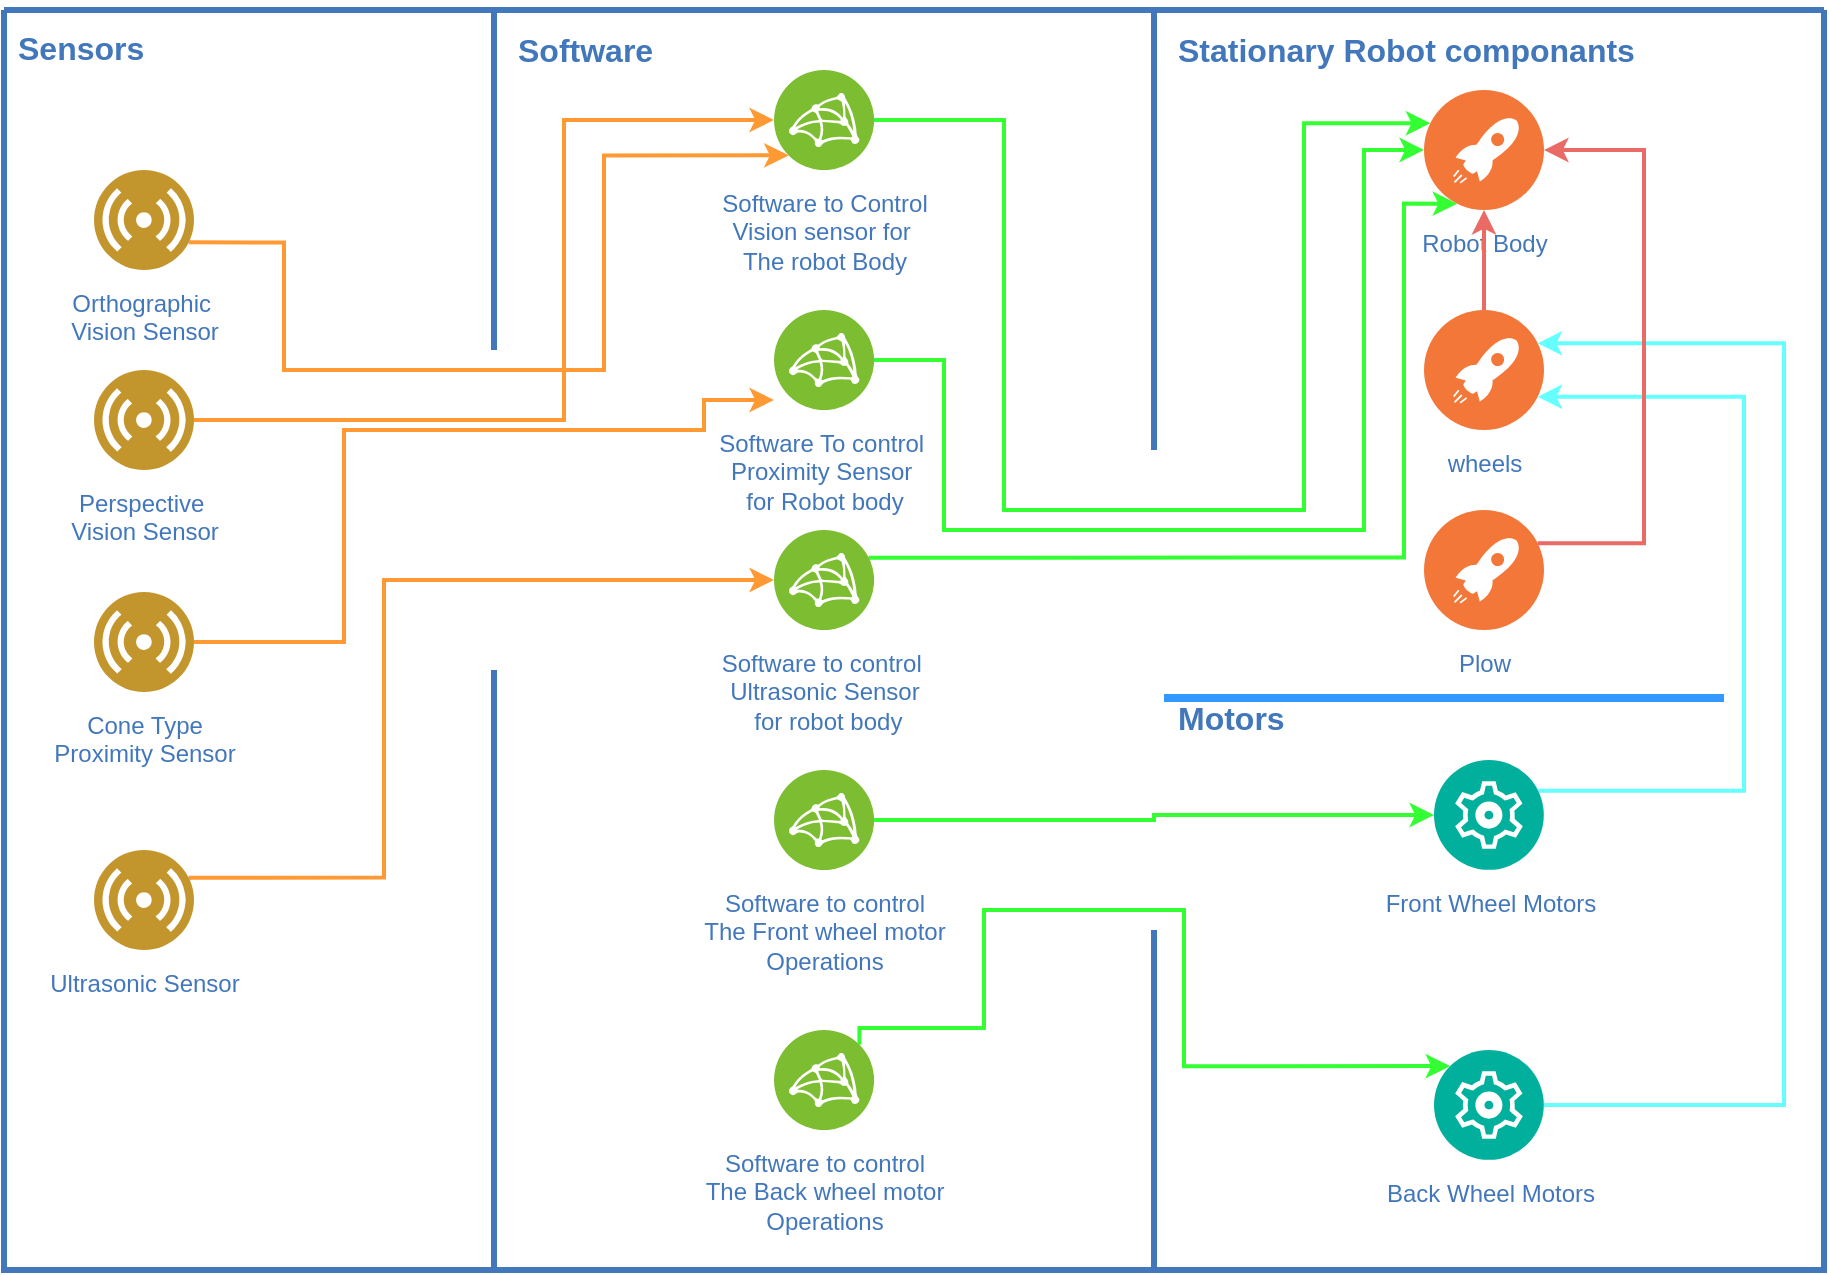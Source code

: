 <mxfile version="16.6.4" type="device"><diagram id="2f404044-711c-603c-8f00-f6bb4c023d3c" name="Page-1"><mxGraphModel dx="1422" dy="762" grid="1" gridSize="10" guides="1" tooltips="1" connect="1" arrows="1" fold="1" page="1" pageScale="1" pageWidth="1169" pageHeight="827" background="none" math="0" shadow="0"><root><mxCell id="0"/><mxCell id="1" parent="0"/><mxCell id="21" value="" style="swimlane;shadow=0;strokeColor=#4277BB;fillColor=#ffffff;fontColor=none;align=right;startSize=0;collapsible=0;noLabel=1;strokeWidth=3;" parent="1" vertex="1"><mxGeometry x="60" y="50" width="910" height="630" as="geometry"/></mxCell><mxCell id="22" value="&lt;p style=&quot;line-height: 1.4&quot;&gt;&lt;span style=&quot;font-size: 16px&quot;&gt;Sensors&lt;/span&gt;&lt;/p&gt;" style="text;html=1;align=left;verticalAlign=middle;fontColor=#4277BB;shadow=0;dashed=0;strokeColor=none;fillColor=none;labelBackgroundColor=none;fontStyle=1;fontSize=14;spacingLeft=5;" parent="21" vertex="1"><mxGeometry y="10" width="150" height="20" as="geometry"/></mxCell><mxCell id="43" value="" style="line;strokeWidth=3;direction=south;html=1;shadow=0;labelBackgroundColor=none;fillColor=none;gradientColor=none;fontSize=12;fontColor=#4277BB;align=right;strokeColor=#4277BB;" parent="21" vertex="1"><mxGeometry x="240" width="10" height="170" as="geometry"/></mxCell><mxCell id="44" value="" style="line;strokeWidth=3;direction=south;html=1;shadow=0;labelBackgroundColor=none;fillColor=none;gradientColor=none;fontSize=12;fontColor=#4277BB;align=right;strokeColor=#4277BB;" parent="21" vertex="1"><mxGeometry x="240" y="330" width="10" height="300" as="geometry"/></mxCell><mxCell id="48" value="&lt;span style=&quot;font-size: 16px&quot;&gt;Stationary Robot componants&lt;/span&gt;" style="text;html=1;align=left;verticalAlign=middle;fontColor=#4277BB;shadow=0;dashed=0;strokeColor=none;fillColor=none;labelBackgroundColor=none;fontStyle=1;fontSize=14;spacingLeft=5;" parent="21" vertex="1"><mxGeometry x="580" y="10" width="245" height="20" as="geometry"/></mxCell><mxCell id="49" value="&lt;p style=&quot;line-height: 1.2&quot;&gt;&lt;font style=&quot;font-size: 16px&quot;&gt;Software&lt;/font&gt;&lt;/p&gt;" style="text;html=1;align=left;verticalAlign=middle;fontColor=#4277BB;shadow=0;dashed=0;strokeColor=none;fillColor=none;labelBackgroundColor=none;fontStyle=1;fontSize=14;spacingLeft=5;" parent="21" vertex="1"><mxGeometry x="250" y="10" width="185" height="20" as="geometry"/></mxCell><mxCell id="1lkIQqi2-zF7KTs928PN-101" style="edgeStyle=orthogonalEdgeStyle;rounded=0;orthogonalLoop=1;jettySize=auto;html=1;exitX=1;exitY=0.75;exitDx=0;exitDy=0;entryX=0;entryY=1;entryDx=0;entryDy=0;fontSize=16;strokeColor=#FF9933;strokeWidth=2;" edge="1" parent="21" source="1lkIQqi2-zF7KTs928PN-66" target="1lkIQqi2-zF7KTs928PN-98"><mxGeometry relative="1" as="geometry"><Array as="points"><mxPoint x="140" y="116"/><mxPoint x="140" y="180"/><mxPoint x="300" y="180"/><mxPoint x="300" y="73"/></Array></mxGeometry></mxCell><mxCell id="1lkIQqi2-zF7KTs928PN-66" value="Orthographic&amp;nbsp;&lt;br&gt;Vision Sensor" style="aspect=fixed;perimeter=ellipsePerimeter;html=1;align=center;shadow=0;dashed=0;fontColor=#4277BB;labelBackgroundColor=#ffffff;fontSize=12;spacingTop=3;image;image=img/lib/ibm/users/sensor.svg;" vertex="1" parent="21"><mxGeometry x="45" y="80" width="50" height="50" as="geometry"/></mxCell><mxCell id="1lkIQqi2-zF7KTs928PN-100" style="edgeStyle=orthogonalEdgeStyle;rounded=0;orthogonalLoop=1;jettySize=auto;html=1;exitX=1;exitY=0.5;exitDx=0;exitDy=0;entryX=0;entryY=0.5;entryDx=0;entryDy=0;fontSize=16;strokeColor=#FF9933;strokeWidth=2;" edge="1" parent="21" source="1lkIQqi2-zF7KTs928PN-67" target="1lkIQqi2-zF7KTs928PN-98"><mxGeometry relative="1" as="geometry"><Array as="points"><mxPoint x="280" y="205"/><mxPoint x="280" y="55"/></Array></mxGeometry></mxCell><mxCell id="1lkIQqi2-zF7KTs928PN-67" value="Perspective&amp;nbsp;&lt;br&gt;Vision Sensor" style="aspect=fixed;perimeter=ellipsePerimeter;html=1;align=center;shadow=0;dashed=0;fontColor=#4277BB;labelBackgroundColor=#ffffff;fontSize=12;spacingTop=3;image;image=img/lib/ibm/users/sensor.svg;" vertex="1" parent="21"><mxGeometry x="45" y="180" width="50" height="50" as="geometry"/></mxCell><mxCell id="1lkIQqi2-zF7KTs928PN-102" style="edgeStyle=orthogonalEdgeStyle;rounded=0;orthogonalLoop=1;jettySize=auto;html=1;exitX=1;exitY=0.25;exitDx=0;exitDy=0;entryX=0;entryY=0.5;entryDx=0;entryDy=0;fontSize=16;strokeColor=#FF9933;strokeWidth=2;" edge="1" parent="21" source="1lkIQqi2-zF7KTs928PN-69" target="1lkIQqi2-zF7KTs928PN-96"><mxGeometry relative="1" as="geometry"><Array as="points"><mxPoint x="190" y="434"/><mxPoint x="190" y="285"/></Array></mxGeometry></mxCell><mxCell id="1lkIQqi2-zF7KTs928PN-69" value="Ultrasonic Sensor" style="aspect=fixed;perimeter=ellipsePerimeter;html=1;align=center;shadow=0;dashed=0;fontColor=#4277BB;labelBackgroundColor=#ffffff;fontSize=12;spacingTop=3;image;image=img/lib/ibm/users/sensor.svg;" vertex="1" parent="21"><mxGeometry x="45" y="420" width="50" height="50" as="geometry"/></mxCell><mxCell id="1lkIQqi2-zF7KTs928PN-99" style="edgeStyle=orthogonalEdgeStyle;rounded=0;orthogonalLoop=1;jettySize=auto;html=1;exitX=1;exitY=0.5;exitDx=0;exitDy=0;entryX=0;entryY=0.9;entryDx=0;entryDy=0;fontSize=16;strokeColor=#FF9933;strokeWidth=2;entryPerimeter=0;" edge="1" parent="21" source="1lkIQqi2-zF7KTs928PN-70" target="1lkIQqi2-zF7KTs928PN-97"><mxGeometry relative="1" as="geometry"><Array as="points"><mxPoint x="170" y="316"/><mxPoint x="170" y="210"/><mxPoint x="350" y="210"/><mxPoint x="350" y="195"/></Array></mxGeometry></mxCell><mxCell id="1lkIQqi2-zF7KTs928PN-70" value="Cone Type&lt;br&gt;Proximity Sensor" style="aspect=fixed;perimeter=ellipsePerimeter;html=1;align=center;shadow=0;dashed=0;fontColor=#4277BB;labelBackgroundColor=#ffffff;fontSize=12;spacingTop=3;image;image=img/lib/ibm/users/sensor.svg;" vertex="1" parent="21"><mxGeometry x="45" y="291" width="50" height="50" as="geometry"/></mxCell><mxCell id="1lkIQqi2-zF7KTs928PN-71" value="" style="line;strokeWidth=3;direction=south;html=1;shadow=0;labelBackgroundColor=none;fillColor=none;gradientColor=none;fontSize=12;fontColor=#4277BB;align=right;strokeColor=#4277BB;" vertex="1" parent="21"><mxGeometry x="570" width="10" height="220" as="geometry"/></mxCell><mxCell id="1lkIQqi2-zF7KTs928PN-72" value="" style="line;strokeWidth=3;direction=south;html=1;shadow=0;labelBackgroundColor=none;fillColor=none;gradientColor=none;fontSize=12;fontColor=#4277BB;align=right;strokeColor=#4277BB;" vertex="1" parent="21"><mxGeometry x="570" y="460" width="10" height="170" as="geometry"/></mxCell><mxCell id="1lkIQqi2-zF7KTs928PN-74" value="&lt;span style=&quot;font-size: 16px&quot;&gt;Motors&lt;/span&gt;" style="text;html=1;align=left;verticalAlign=middle;fontColor=#4277BB;shadow=0;dashed=0;strokeColor=none;fillColor=none;labelBackgroundColor=none;fontStyle=1;fontSize=14;spacingLeft=5;" vertex="1" parent="21"><mxGeometry x="580" y="344" width="80" height="20" as="geometry"/></mxCell><mxCell id="1lkIQqi2-zF7KTs928PN-108" style="edgeStyle=orthogonalEdgeStyle;rounded=0;orthogonalLoop=1;jettySize=auto;html=1;exitX=1;exitY=0.5;exitDx=0;exitDy=0;entryX=1;entryY=0.25;entryDx=0;entryDy=0;fontSize=16;strokeColor=#66FFFF;strokeWidth=2;" edge="1" parent="21" source="1lkIQqi2-zF7KTs928PN-75" target="1lkIQqi2-zF7KTs928PN-91"><mxGeometry relative="1" as="geometry"><Array as="points"><mxPoint x="890" y="548"/><mxPoint x="890" y="167"/></Array></mxGeometry></mxCell><mxCell id="1lkIQqi2-zF7KTs928PN-75" value="Back Wheel Motors" style="aspect=fixed;perimeter=ellipsePerimeter;html=1;align=center;shadow=0;dashed=0;fontColor=#4277BB;labelBackgroundColor=#ffffff;fontSize=12;spacingTop=3;image;image=img/lib/ibm/management/management.svg;" vertex="1" parent="21"><mxGeometry x="715" y="520" width="55" height="55" as="geometry"/></mxCell><mxCell id="1lkIQqi2-zF7KTs928PN-107" style="edgeStyle=orthogonalEdgeStyle;rounded=0;orthogonalLoop=1;jettySize=auto;html=1;exitX=1;exitY=0.25;exitDx=0;exitDy=0;entryX=1;entryY=0.75;entryDx=0;entryDy=0;fontSize=16;strokeColor=#66FFFF;strokeWidth=2;" edge="1" parent="21" source="1lkIQqi2-zF7KTs928PN-80" target="1lkIQqi2-zF7KTs928PN-91"><mxGeometry relative="1" as="geometry"><Array as="points"><mxPoint x="870" y="391"/><mxPoint x="870" y="193"/></Array></mxGeometry></mxCell><mxCell id="1lkIQqi2-zF7KTs928PN-80" value="Front Wheel Motors" style="aspect=fixed;perimeter=ellipsePerimeter;html=1;align=center;shadow=0;dashed=0;fontColor=#4277BB;labelBackgroundColor=#ffffff;fontSize=12;spacingTop=3;image;image=img/lib/ibm/management/management.svg;" vertex="1" parent="21"><mxGeometry x="715" y="375" width="55" height="55" as="geometry"/></mxCell><mxCell id="1lkIQqi2-zF7KTs928PN-85" value="Robot Body" style="aspect=fixed;perimeter=ellipsePerimeter;html=1;align=center;shadow=0;dashed=0;fontColor=#4277BB;labelBackgroundColor=#ffffff;fontSize=12;spacingTop=3;image;image=img/lib/ibm/devops/continuous_deploy.svg;" vertex="1" parent="21"><mxGeometry x="710" y="40" width="60" height="60" as="geometry"/></mxCell><mxCell id="1lkIQqi2-zF7KTs928PN-113" style="edgeStyle=orthogonalEdgeStyle;rounded=0;orthogonalLoop=1;jettySize=auto;html=1;exitX=1;exitY=0.25;exitDx=0;exitDy=0;entryX=1;entryY=0.5;entryDx=0;entryDy=0;fontSize=16;strokeColor=#EA6B66;strokeWidth=2;" edge="1" parent="21" source="1lkIQqi2-zF7KTs928PN-86" target="1lkIQqi2-zF7KTs928PN-85"><mxGeometry relative="1" as="geometry"><Array as="points"><mxPoint x="820" y="267"/><mxPoint x="820" y="70"/></Array></mxGeometry></mxCell><mxCell id="1lkIQqi2-zF7KTs928PN-86" value="Plow" style="aspect=fixed;perimeter=ellipsePerimeter;html=1;align=center;shadow=0;dashed=0;fontColor=#4277BB;labelBackgroundColor=#ffffff;fontSize=12;spacingTop=3;image;image=img/lib/ibm/devops/continuous_deploy.svg;" vertex="1" parent="21"><mxGeometry x="710" y="250" width="60" height="60" as="geometry"/></mxCell><mxCell id="1lkIQqi2-zF7KTs928PN-112" style="edgeStyle=orthogonalEdgeStyle;rounded=0;orthogonalLoop=1;jettySize=auto;html=1;exitX=0.5;exitY=0;exitDx=0;exitDy=0;entryX=0.5;entryY=1;entryDx=0;entryDy=0;fontSize=16;strokeColor=#EA6B66;strokeWidth=2;" edge="1" parent="21" source="1lkIQqi2-zF7KTs928PN-91" target="1lkIQqi2-zF7KTs928PN-85"><mxGeometry relative="1" as="geometry"/></mxCell><mxCell id="1lkIQqi2-zF7KTs928PN-91" value="wheels" style="aspect=fixed;perimeter=ellipsePerimeter;html=1;align=center;shadow=0;dashed=0;fontColor=#4277BB;labelBackgroundColor=#ffffff;fontSize=12;spacingTop=3;image;image=img/lib/ibm/devops/continuous_deploy.svg;" vertex="1" parent="21"><mxGeometry x="710" y="150" width="60" height="60" as="geometry"/></mxCell><mxCell id="1lkIQqi2-zF7KTs928PN-93" value="" style="html=1;labelBackgroundColor=#ffffff;jettySize=auto;orthogonalLoop=1;strokeWidth=4;fontSize=14;endArrow=none;endFill=0;rounded=0;strokeColor=#3399FF;" edge="1" parent="21"><mxGeometry width="60" height="60" relative="1" as="geometry"><mxPoint x="630" y="344" as="sourcePoint"/><mxPoint x="860" y="344" as="targetPoint"/><Array as="points"><mxPoint x="580" y="344"/><mxPoint x="860" y="344"/></Array></mxGeometry></mxCell><mxCell id="1lkIQqi2-zF7KTs928PN-105" style="edgeStyle=orthogonalEdgeStyle;rounded=0;orthogonalLoop=1;jettySize=auto;html=1;exitX=1;exitY=0;exitDx=0;exitDy=0;entryX=0;entryY=0;entryDx=0;entryDy=0;fontSize=16;strokeColor=#33FF33;strokeWidth=2;" edge="1" parent="21" source="1lkIQqi2-zF7KTs928PN-94" target="1lkIQqi2-zF7KTs928PN-75"><mxGeometry relative="1" as="geometry"><Array as="points"><mxPoint x="490" y="509"/><mxPoint x="490" y="450"/><mxPoint x="590" y="450"/><mxPoint x="590" y="528"/></Array></mxGeometry></mxCell><mxCell id="1lkIQqi2-zF7KTs928PN-94" value="Software to control&lt;br&gt;The Back wheel motor&lt;br&gt;Operations" style="aspect=fixed;perimeter=ellipsePerimeter;html=1;align=center;shadow=0;dashed=0;fontColor=#4277BB;labelBackgroundColor=#ffffff;fontSize=12;spacingTop=3;image;image=img/lib/ibm/infrastructure/microservices_mesh.svg;" vertex="1" parent="21"><mxGeometry x="385" y="510" width="50" height="50" as="geometry"/></mxCell><mxCell id="1lkIQqi2-zF7KTs928PN-111" style="edgeStyle=orthogonalEdgeStyle;rounded=0;orthogonalLoop=1;jettySize=auto;html=1;exitX=1;exitY=0.5;exitDx=0;exitDy=0;entryX=0;entryY=0.25;entryDx=0;entryDy=0;fontSize=16;strokeColor=#33FF33;strokeWidth=2;" edge="1" parent="21" source="1lkIQqi2-zF7KTs928PN-98" target="1lkIQqi2-zF7KTs928PN-85"><mxGeometry relative="1" as="geometry"><Array as="points"><mxPoint x="500" y="55"/><mxPoint x="500" y="250"/><mxPoint x="650" y="250"/><mxPoint x="650" y="57"/></Array></mxGeometry></mxCell><mxCell id="1lkIQqi2-zF7KTs928PN-98" value="Software to Control&lt;br&gt;Vision sensor for&amp;nbsp;&lt;br&gt;The robot Body" style="aspect=fixed;perimeter=ellipsePerimeter;html=1;align=center;shadow=0;dashed=0;fontColor=#4277BB;labelBackgroundColor=#ffffff;fontSize=12;spacingTop=3;image;image=img/lib/ibm/infrastructure/microservices_mesh.svg;" vertex="1" parent="21"><mxGeometry x="385" y="30" width="50" height="50" as="geometry"/></mxCell><mxCell id="1lkIQqi2-zF7KTs928PN-110" style="edgeStyle=orthogonalEdgeStyle;rounded=0;orthogonalLoop=1;jettySize=auto;html=1;exitX=1;exitY=0.5;exitDx=0;exitDy=0;entryX=0;entryY=0.5;entryDx=0;entryDy=0;fontSize=16;strokeColor=#33FF33;strokeWidth=2;" edge="1" parent="21" source="1lkIQqi2-zF7KTs928PN-97" target="1lkIQqi2-zF7KTs928PN-85"><mxGeometry relative="1" as="geometry"><Array as="points"><mxPoint x="470" y="175"/><mxPoint x="470" y="260"/><mxPoint x="680" y="260"/><mxPoint x="680" y="70"/></Array></mxGeometry></mxCell><mxCell id="1lkIQqi2-zF7KTs928PN-97" value="Software To control&amp;nbsp;&lt;br&gt;Proximity Sensor&amp;nbsp;&lt;br&gt;for Robot body" style="aspect=fixed;perimeter=ellipsePerimeter;html=1;align=center;shadow=0;dashed=0;fontColor=#4277BB;labelBackgroundColor=#ffffff;fontSize=12;spacingTop=3;image;image=img/lib/ibm/infrastructure/microservices_mesh.svg;" vertex="1" parent="21"><mxGeometry x="385" y="150" width="50" height="50" as="geometry"/></mxCell><mxCell id="1lkIQqi2-zF7KTs928PN-109" style="edgeStyle=orthogonalEdgeStyle;rounded=0;orthogonalLoop=1;jettySize=auto;html=1;exitX=1;exitY=0.25;exitDx=0;exitDy=0;entryX=0.25;entryY=1;entryDx=0;entryDy=0;fontSize=16;strokeColor=#33FF33;strokeWidth=2;" edge="1" parent="21" source="1lkIQqi2-zF7KTs928PN-96" target="1lkIQqi2-zF7KTs928PN-85"><mxGeometry relative="1" as="geometry"><Array as="points"><mxPoint x="700" y="274"/><mxPoint x="700" y="97"/></Array></mxGeometry></mxCell><mxCell id="1lkIQqi2-zF7KTs928PN-96" value="Software to control&amp;nbsp;&lt;br&gt;Ultrasonic Sensor&lt;br&gt;&amp;nbsp;for robot body" style="aspect=fixed;perimeter=ellipsePerimeter;html=1;align=center;shadow=0;dashed=0;fontColor=#4277BB;labelBackgroundColor=#ffffff;fontSize=12;spacingTop=3;image;image=img/lib/ibm/infrastructure/microservices_mesh.svg;" vertex="1" parent="21"><mxGeometry x="385" y="260" width="50" height="50" as="geometry"/></mxCell><mxCell id="1lkIQqi2-zF7KTs928PN-106" style="edgeStyle=orthogonalEdgeStyle;rounded=0;orthogonalLoop=1;jettySize=auto;html=1;exitX=1;exitY=0.5;exitDx=0;exitDy=0;entryX=0;entryY=0.5;entryDx=0;entryDy=0;fontSize=16;strokeColor=#33FF33;strokeWidth=2;" edge="1" parent="21" source="1lkIQqi2-zF7KTs928PN-95" target="1lkIQqi2-zF7KTs928PN-80"><mxGeometry relative="1" as="geometry"/></mxCell><mxCell id="1lkIQqi2-zF7KTs928PN-95" value="Software to control&lt;br&gt;The Front wheel motor&lt;br&gt;Operations" style="aspect=fixed;perimeter=ellipsePerimeter;html=1;align=center;shadow=0;dashed=0;fontColor=#4277BB;labelBackgroundColor=#ffffff;fontSize=12;spacingTop=3;image;image=img/lib/ibm/infrastructure/microservices_mesh.svg;" vertex="1" parent="21"><mxGeometry x="385" y="380" width="50" height="50" as="geometry"/></mxCell></root></mxGraphModel></diagram></mxfile>